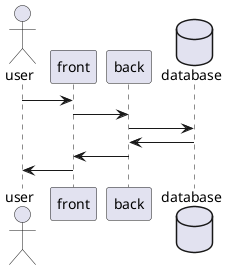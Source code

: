 @startuml
actor user
participant front
participant back
database database

user -> front
front -> back
back -> database

database -> back
back -> front
front -> user

@enduml
